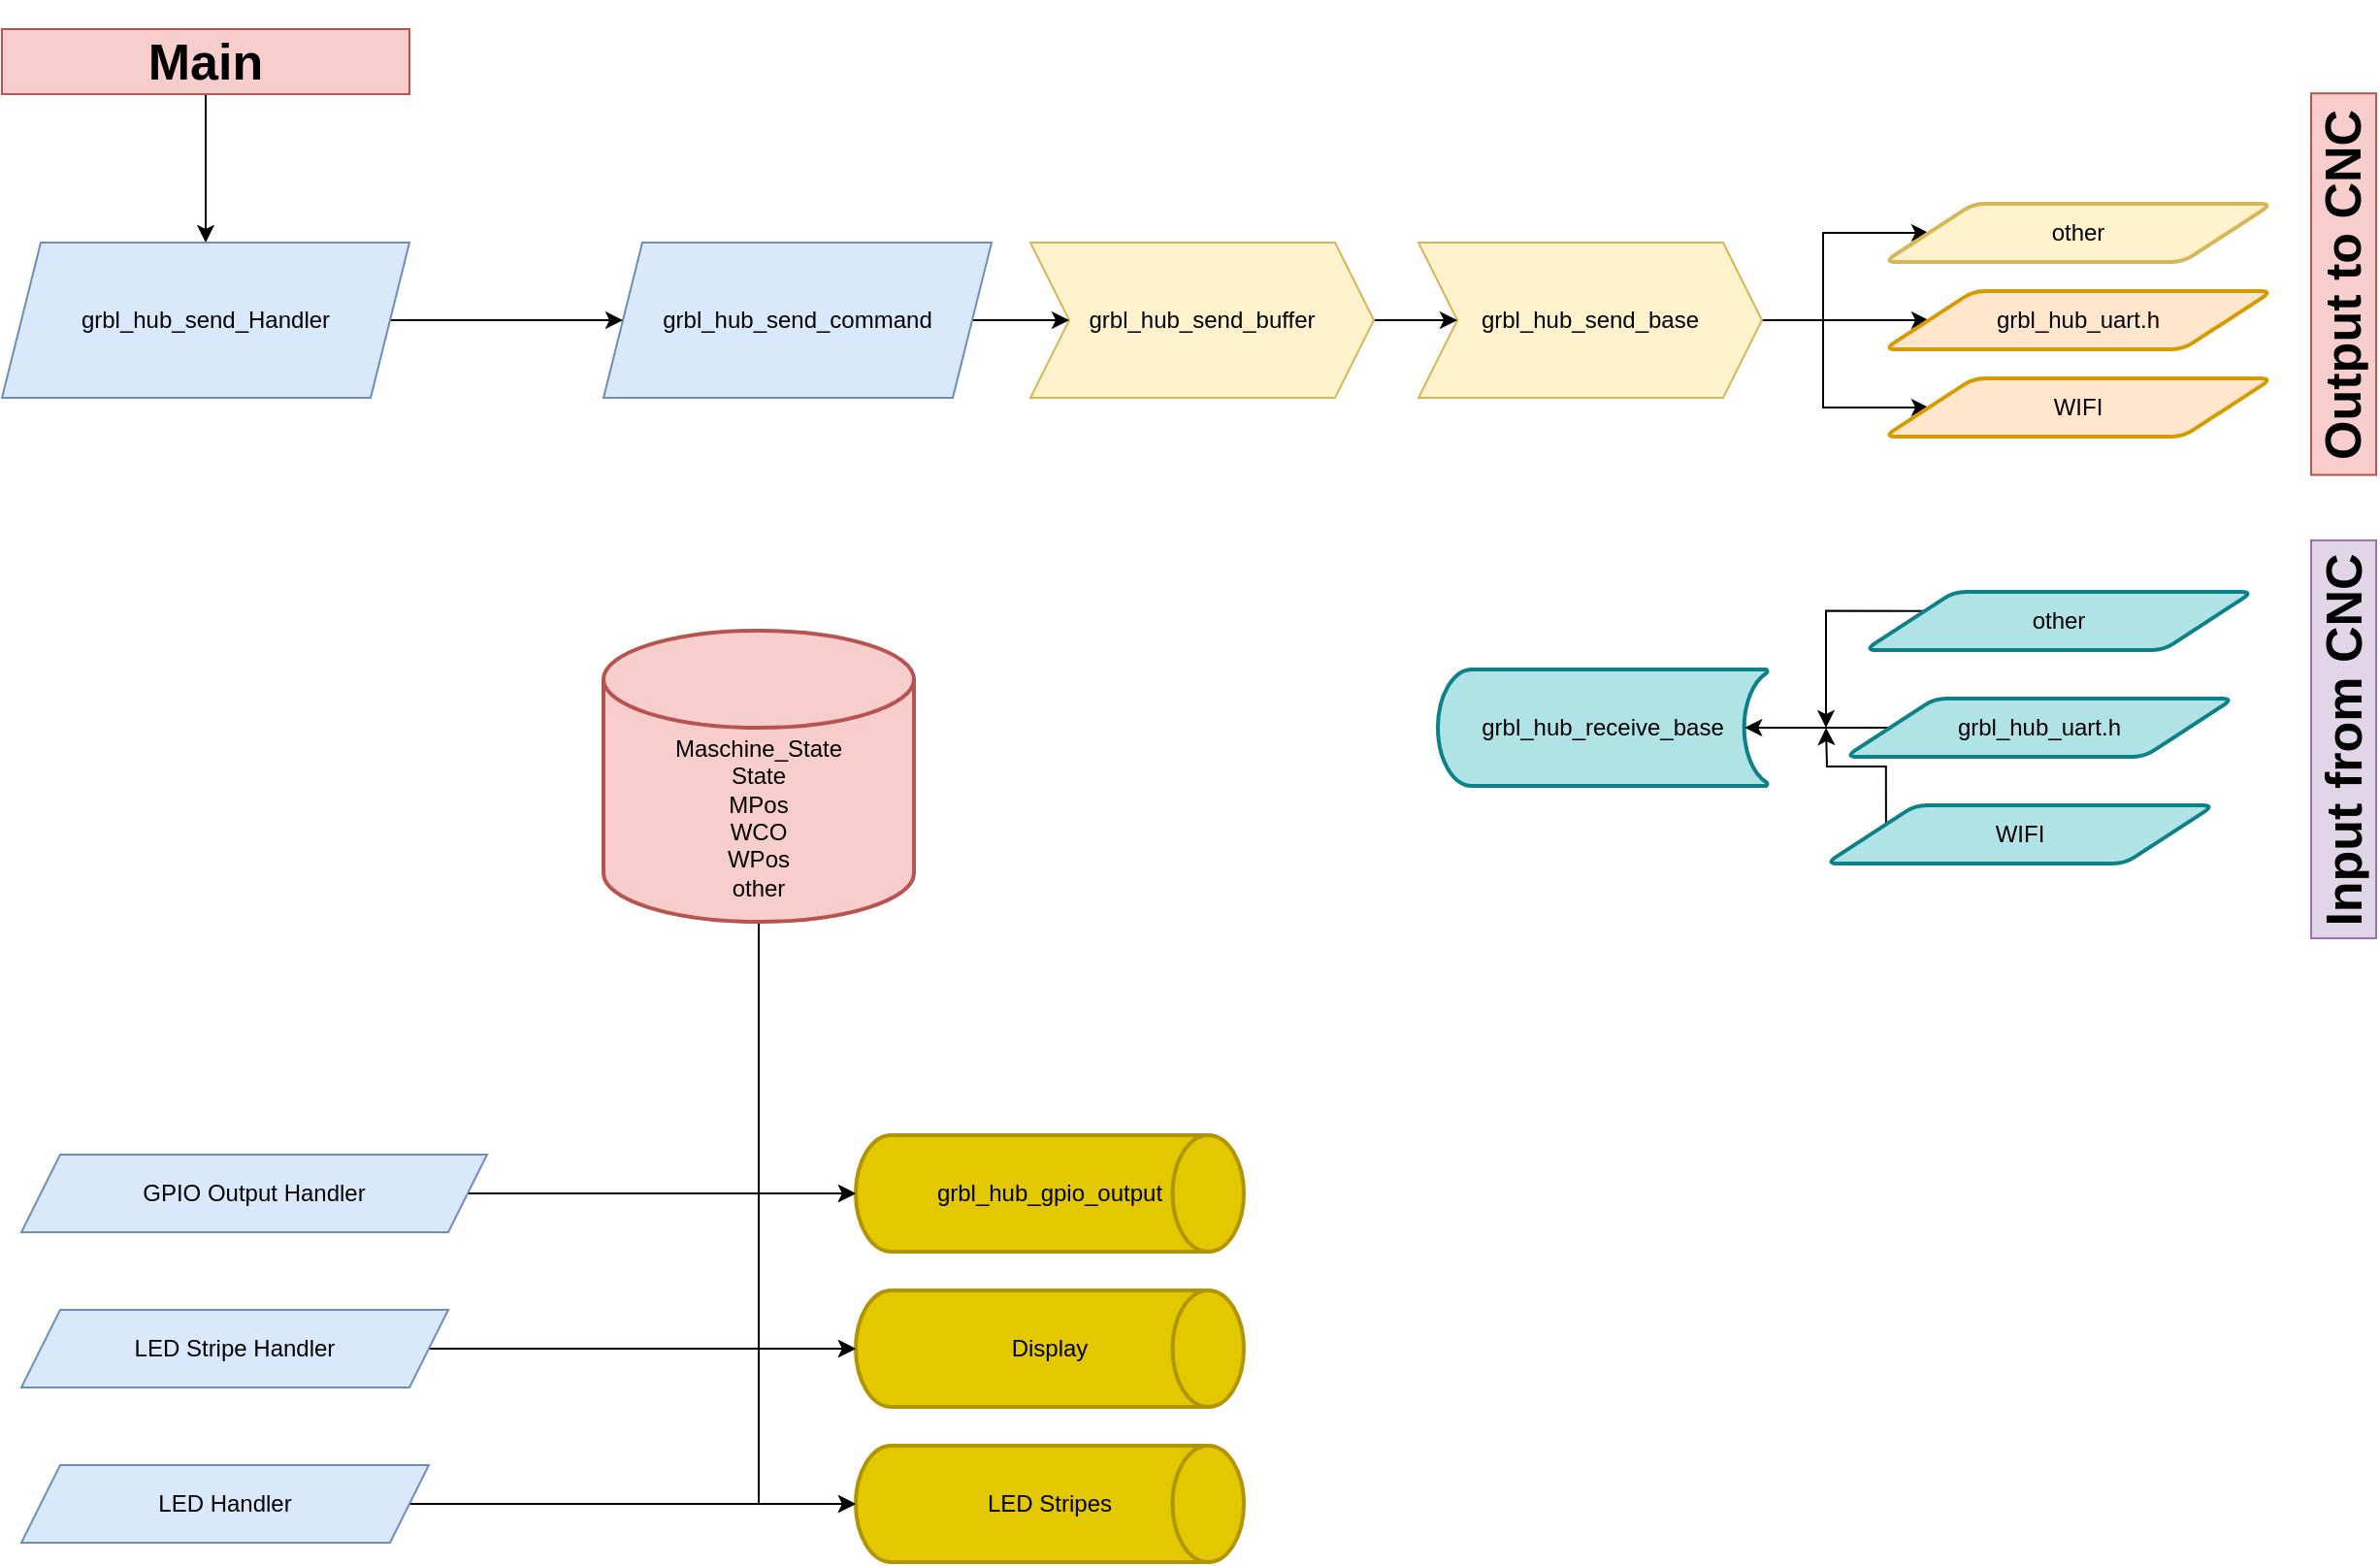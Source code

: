 <mxfile version="20.8.16" type="device"><diagram name="Seite-1" id="V4WuVlNTkt3bRi9H42Tj"><mxGraphModel dx="1855" dy="999" grid="1" gridSize="10" guides="1" tooltips="1" connect="1" arrows="1" fold="1" page="1" pageScale="1" pageWidth="1654" pageHeight="1169" math="0" shadow="0"><root><mxCell id="0"/><mxCell id="1" parent="0"/><mxCell id="ujuTqG-AwuZ2ou2L5Rda-24" style="edgeStyle=orthogonalEdgeStyle;rounded=0;orthogonalLoop=1;jettySize=auto;html=1;exitX=1;exitY=0.5;exitDx=0;exitDy=0;entryX=0;entryY=0.5;entryDx=0;entryDy=0;" edge="1" parent="1" source="ujuTqG-AwuZ2ou2L5Rda-7" target="ujuTqG-AwuZ2ou2L5Rda-18"><mxGeometry relative="1" as="geometry"/></mxCell><mxCell id="ujuTqG-AwuZ2ou2L5Rda-25" style="edgeStyle=orthogonalEdgeStyle;rounded=0;orthogonalLoop=1;jettySize=auto;html=1;exitX=1;exitY=0.5;exitDx=0;exitDy=0;entryX=0;entryY=0.5;entryDx=0;entryDy=0;" edge="1" parent="1" source="ujuTqG-AwuZ2ou2L5Rda-7" target="ujuTqG-AwuZ2ou2L5Rda-22"><mxGeometry relative="1" as="geometry"/></mxCell><mxCell id="ujuTqG-AwuZ2ou2L5Rda-26" style="edgeStyle=orthogonalEdgeStyle;rounded=0;orthogonalLoop=1;jettySize=auto;html=1;exitX=1;exitY=0.5;exitDx=0;exitDy=0;entryX=0;entryY=0.5;entryDx=0;entryDy=0;" edge="1" parent="1" source="ujuTqG-AwuZ2ou2L5Rda-7" target="ujuTqG-AwuZ2ou2L5Rda-21"><mxGeometry relative="1" as="geometry"/></mxCell><mxCell id="ujuTqG-AwuZ2ou2L5Rda-7" value="grbl_hub_send_base" style="shape=step;perimeter=stepPerimeter;whiteSpace=wrap;html=1;fixedSize=1;fillColor=#fff2cc;strokeColor=#d6b656;" vertex="1" parent="1"><mxGeometry x="760" y="170" width="177" height="80" as="geometry"/></mxCell><mxCell id="ujuTqG-AwuZ2ou2L5Rda-13" style="edgeStyle=orthogonalEdgeStyle;rounded=0;orthogonalLoop=1;jettySize=auto;html=1;exitX=1;exitY=0.5;exitDx=0;exitDy=0;entryX=0;entryY=0.5;entryDx=0;entryDy=0;" edge="1" parent="1" source="ujuTqG-AwuZ2ou2L5Rda-8" target="ujuTqG-AwuZ2ou2L5Rda-7"><mxGeometry relative="1" as="geometry"/></mxCell><mxCell id="ujuTqG-AwuZ2ou2L5Rda-8" value="grbl_hub_send_buffer" style="shape=step;perimeter=stepPerimeter;whiteSpace=wrap;html=1;fixedSize=1;fillColor=#fff2cc;strokeColor=#d6b656;" vertex="1" parent="1"><mxGeometry x="560" y="170" width="177" height="80" as="geometry"/></mxCell><mxCell id="ujuTqG-AwuZ2ou2L5Rda-12" style="edgeStyle=orthogonalEdgeStyle;rounded=0;orthogonalLoop=1;jettySize=auto;html=1;exitX=1;exitY=0.5;exitDx=0;exitDy=0;entryX=0;entryY=0.5;entryDx=0;entryDy=0;" edge="1" parent="1" source="ujuTqG-AwuZ2ou2L5Rda-11" target="ujuTqG-AwuZ2ou2L5Rda-8"><mxGeometry relative="1" as="geometry"/></mxCell><mxCell id="ujuTqG-AwuZ2ou2L5Rda-11" value="grbl_hub_send_command" style="shape=parallelogram;perimeter=parallelogramPerimeter;whiteSpace=wrap;html=1;fixedSize=1;fillColor=#dae8fc;strokeColor=#6c8ebf;" vertex="1" parent="1"><mxGeometry x="340" y="170" width="200" height="80" as="geometry"/></mxCell><mxCell id="ujuTqG-AwuZ2ou2L5Rda-16" value="grbl_hub_receive_base" style="strokeWidth=2;html=1;shape=mxgraph.flowchart.stored_data;whiteSpace=wrap;fillColor=#b0e3e6;strokeColor=#0e8088;" vertex="1" parent="1"><mxGeometry x="770" y="390" width="170" height="60" as="geometry"/></mxCell><mxCell id="ujuTqG-AwuZ2ou2L5Rda-18" value="grbl_hub_uart.h" style="shape=parallelogram;html=1;strokeWidth=2;perimeter=parallelogramPerimeter;whiteSpace=wrap;rounded=1;arcSize=12;size=0.23;fillColor=#ffe6cc;strokeColor=#d79b00;" vertex="1" parent="1"><mxGeometry x="1000" y="195" width="200" height="30" as="geometry"/></mxCell><mxCell id="ujuTqG-AwuZ2ou2L5Rda-20" style="edgeStyle=orthogonalEdgeStyle;rounded=0;orthogonalLoop=1;jettySize=auto;html=1;exitX=0.5;exitY=1;exitDx=0;exitDy=0;" edge="1" parent="1" source="ujuTqG-AwuZ2ou2L5Rda-18" target="ujuTqG-AwuZ2ou2L5Rda-18"><mxGeometry relative="1" as="geometry"/></mxCell><mxCell id="ujuTqG-AwuZ2ou2L5Rda-21" value="other" style="shape=parallelogram;html=1;strokeWidth=2;perimeter=parallelogramPerimeter;whiteSpace=wrap;rounded=1;arcSize=12;size=0.23;fillColor=#fff2cc;strokeColor=#d6b656;" vertex="1" parent="1"><mxGeometry x="1000" y="150" width="200" height="30" as="geometry"/></mxCell><mxCell id="ujuTqG-AwuZ2ou2L5Rda-22" value="WIFI" style="shape=parallelogram;html=1;strokeWidth=2;perimeter=parallelogramPerimeter;whiteSpace=wrap;rounded=1;arcSize=12;size=0.23;fillColor=#ffe6cc;strokeColor=#d79b00;" vertex="1" parent="1"><mxGeometry x="1000" y="240" width="200" height="30" as="geometry"/></mxCell><mxCell id="ujuTqG-AwuZ2ou2L5Rda-32" style="edgeStyle=orthogonalEdgeStyle;rounded=0;orthogonalLoop=1;jettySize=auto;html=1;exitX=0;exitY=0.5;exitDx=0;exitDy=0;entryX=0.93;entryY=0.5;entryDx=0;entryDy=0;entryPerimeter=0;" edge="1" parent="1" source="ujuTqG-AwuZ2ou2L5Rda-27" target="ujuTqG-AwuZ2ou2L5Rda-16"><mxGeometry relative="1" as="geometry"/></mxCell><mxCell id="ujuTqG-AwuZ2ou2L5Rda-27" value="grbl_hub_uart.h" style="shape=parallelogram;html=1;strokeWidth=2;perimeter=parallelogramPerimeter;whiteSpace=wrap;rounded=1;arcSize=12;size=0.23;fillColor=#b0e3e6;strokeColor=#0e8088;" vertex="1" parent="1"><mxGeometry x="980" y="405" width="200" height="30" as="geometry"/></mxCell><mxCell id="ujuTqG-AwuZ2ou2L5Rda-28" style="edgeStyle=orthogonalEdgeStyle;rounded=0;orthogonalLoop=1;jettySize=auto;html=1;exitX=0.5;exitY=1;exitDx=0;exitDy=0;" edge="1" parent="1" source="ujuTqG-AwuZ2ou2L5Rda-27" target="ujuTqG-AwuZ2ou2L5Rda-27"><mxGeometry relative="1" as="geometry"/></mxCell><mxCell id="ujuTqG-AwuZ2ou2L5Rda-33" style="edgeStyle=orthogonalEdgeStyle;rounded=0;orthogonalLoop=1;jettySize=auto;html=1;exitX=0;exitY=0.25;exitDx=0;exitDy=0;" edge="1" parent="1" source="ujuTqG-AwuZ2ou2L5Rda-29"><mxGeometry relative="1" as="geometry"><mxPoint x="970" y="420" as="targetPoint"/></mxGeometry></mxCell><mxCell id="ujuTqG-AwuZ2ou2L5Rda-29" value="other" style="shape=parallelogram;html=1;strokeWidth=2;perimeter=parallelogramPerimeter;whiteSpace=wrap;rounded=1;arcSize=12;size=0.23;fillColor=#b0e3e6;strokeColor=#0e8088;" vertex="1" parent="1"><mxGeometry x="990" y="350" width="200" height="30" as="geometry"/></mxCell><mxCell id="ujuTqG-AwuZ2ou2L5Rda-34" style="edgeStyle=orthogonalEdgeStyle;rounded=0;orthogonalLoop=1;jettySize=auto;html=1;exitX=0;exitY=0.25;exitDx=0;exitDy=0;" edge="1" parent="1" source="ujuTqG-AwuZ2ou2L5Rda-30"><mxGeometry relative="1" as="geometry"><mxPoint x="970" y="420" as="targetPoint"/></mxGeometry></mxCell><mxCell id="ujuTqG-AwuZ2ou2L5Rda-30" value="WIFI" style="shape=parallelogram;html=1;strokeWidth=2;perimeter=parallelogramPerimeter;whiteSpace=wrap;rounded=1;arcSize=12;size=0.23;fillColor=#b0e3e6;strokeColor=#0e8088;" vertex="1" parent="1"><mxGeometry x="970" y="460" width="200" height="30" as="geometry"/></mxCell><mxCell id="ujuTqG-AwuZ2ou2L5Rda-44" style="edgeStyle=orthogonalEdgeStyle;rounded=0;orthogonalLoop=1;jettySize=auto;html=1;exitX=0.5;exitY=1;exitDx=0;exitDy=0;exitPerimeter=0;entryX=0;entryY=0.5;entryDx=0;entryDy=0;entryPerimeter=0;" edge="1" parent="1" source="ujuTqG-AwuZ2ou2L5Rda-36" target="ujuTqG-AwuZ2ou2L5Rda-43"><mxGeometry relative="1" as="geometry"/></mxCell><mxCell id="ujuTqG-AwuZ2ou2L5Rda-46" style="edgeStyle=orthogonalEdgeStyle;rounded=0;orthogonalLoop=1;jettySize=auto;html=1;exitX=0.5;exitY=1;exitDx=0;exitDy=0;exitPerimeter=0;entryX=0;entryY=0.5;entryDx=0;entryDy=0;entryPerimeter=0;" edge="1" parent="1" source="ujuTqG-AwuZ2ou2L5Rda-36" target="ujuTqG-AwuZ2ou2L5Rda-45"><mxGeometry relative="1" as="geometry"/></mxCell><mxCell id="ujuTqG-AwuZ2ou2L5Rda-48" style="edgeStyle=orthogonalEdgeStyle;rounded=0;orthogonalLoop=1;jettySize=auto;html=1;exitX=0.5;exitY=1;exitDx=0;exitDy=0;exitPerimeter=0;entryX=0;entryY=0.5;entryDx=0;entryDy=0;entryPerimeter=0;" edge="1" parent="1" source="ujuTqG-AwuZ2ou2L5Rda-36" target="ujuTqG-AwuZ2ou2L5Rda-47"><mxGeometry relative="1" as="geometry"/></mxCell><mxCell id="ujuTqG-AwuZ2ou2L5Rda-36" value="&lt;br&gt;&lt;br&gt;&lt;br&gt;Maschine_State&lt;br&gt;State&lt;br&gt;MPos&lt;br&gt;WCO&lt;br&gt;WPos&lt;br&gt;other" style="strokeWidth=2;html=1;shape=mxgraph.flowchart.database;whiteSpace=wrap;fillColor=#f8cecc;strokeColor=#b85450;" vertex="1" parent="1"><mxGeometry x="340" y="370" width="160" height="150" as="geometry"/></mxCell><mxCell id="ujuTqG-AwuZ2ou2L5Rda-37" value="&lt;h1&gt;&lt;font style=&quot;font-size: 26px;&quot;&gt;Output to CNC&lt;/font&gt;&lt;/h1&gt;" style="text;html=1;strokeColor=#b85450;fillColor=#f8cecc;spacing=5;spacingTop=-20;whiteSpace=wrap;overflow=hidden;rounded=0;labelBackgroundColor=none;rotation=-90;align=center;verticalAlign=middle;" vertex="1" parent="1"><mxGeometry x="1138.46" y="174.66" width="196.62" height="33.52" as="geometry"/></mxCell><mxCell id="ujuTqG-AwuZ2ou2L5Rda-38" value="&lt;h1&gt;&lt;font style=&quot;font-size: 26px;&quot;&gt;Input from CNC&lt;/font&gt;&lt;/h1&gt;" style="text;html=1;strokeColor=#9673a6;fillColor=#e1d5e7;spacing=5;spacingTop=-20;whiteSpace=wrap;overflow=hidden;rounded=0;labelBackgroundColor=none;rotation=-90;align=center;verticalAlign=middle;" vertex="1" parent="1"><mxGeometry x="1134.23" y="409.23" width="205.08" height="33.52" as="geometry"/></mxCell><mxCell id="ujuTqG-AwuZ2ou2L5Rda-52" style="edgeStyle=orthogonalEdgeStyle;rounded=0;orthogonalLoop=1;jettySize=auto;html=1;exitX=0.5;exitY=1;exitDx=0;exitDy=0;entryX=0.5;entryY=0;entryDx=0;entryDy=0;" edge="1" parent="1" source="ujuTqG-AwuZ2ou2L5Rda-42" target="ujuTqG-AwuZ2ou2L5Rda-50"><mxGeometry relative="1" as="geometry"/></mxCell><mxCell id="ujuTqG-AwuZ2ou2L5Rda-42" value="&lt;h1&gt;&lt;font style=&quot;font-size: 26px;&quot;&gt;Main&lt;/font&gt;&lt;/h1&gt;" style="text;html=1;strokeColor=#b85450;fillColor=#f8cecc;spacing=5;spacingTop=-20;whiteSpace=wrap;overflow=hidden;rounded=0;labelBackgroundColor=none;rotation=0;align=center;verticalAlign=middle;" vertex="1" parent="1"><mxGeometry x="30" y="60.0" width="210" height="33.52" as="geometry"/></mxCell><mxCell id="ujuTqG-AwuZ2ou2L5Rda-43" value="grbl_hub_gpio_output" style="strokeWidth=2;html=1;shape=mxgraph.flowchart.direct_data;whiteSpace=wrap;fillColor=#e3c800;fontColor=#000000;strokeColor=#B09500;" vertex="1" parent="1"><mxGeometry x="470" y="630" width="200" height="60" as="geometry"/></mxCell><mxCell id="ujuTqG-AwuZ2ou2L5Rda-45" value="Display" style="strokeWidth=2;html=1;shape=mxgraph.flowchart.direct_data;whiteSpace=wrap;fillColor=#e3c800;fontColor=#000000;strokeColor=#B09500;" vertex="1" parent="1"><mxGeometry x="470" y="710" width="200" height="60" as="geometry"/></mxCell><mxCell id="ujuTqG-AwuZ2ou2L5Rda-47" value="LED Stripes" style="strokeWidth=2;html=1;shape=mxgraph.flowchart.direct_data;whiteSpace=wrap;fillColor=#e3c800;fontColor=#000000;strokeColor=#B09500;" vertex="1" parent="1"><mxGeometry x="470" y="790" width="200" height="60" as="geometry"/></mxCell><mxCell id="ujuTqG-AwuZ2ou2L5Rda-51" style="edgeStyle=orthogonalEdgeStyle;rounded=0;orthogonalLoop=1;jettySize=auto;html=1;exitX=1;exitY=0.5;exitDx=0;exitDy=0;entryX=0;entryY=0.5;entryDx=0;entryDy=0;" edge="1" parent="1" source="ujuTqG-AwuZ2ou2L5Rda-50" target="ujuTqG-AwuZ2ou2L5Rda-11"><mxGeometry relative="1" as="geometry"/></mxCell><mxCell id="ujuTqG-AwuZ2ou2L5Rda-50" value="grbl_hub_send_Handler" style="shape=parallelogram;perimeter=parallelogramPerimeter;whiteSpace=wrap;html=1;fixedSize=1;fillColor=#dae8fc;strokeColor=#6c8ebf;" vertex="1" parent="1"><mxGeometry x="30" y="170" width="210" height="80" as="geometry"/></mxCell><mxCell id="ujuTqG-AwuZ2ou2L5Rda-55" style="edgeStyle=orthogonalEdgeStyle;rounded=0;orthogonalLoop=1;jettySize=auto;html=1;exitX=1;exitY=0.5;exitDx=0;exitDy=0;entryX=0;entryY=0.5;entryDx=0;entryDy=0;entryPerimeter=0;" edge="1" parent="1" source="ujuTqG-AwuZ2ou2L5Rda-54" target="ujuTqG-AwuZ2ou2L5Rda-47"><mxGeometry relative="1" as="geometry"/></mxCell><mxCell id="ujuTqG-AwuZ2ou2L5Rda-54" value="LED Handler" style="shape=parallelogram;perimeter=parallelogramPerimeter;whiteSpace=wrap;html=1;fixedSize=1;fillColor=#dae8fc;strokeColor=#6c8ebf;" vertex="1" parent="1"><mxGeometry x="40" y="800" width="210" height="40" as="geometry"/></mxCell><mxCell id="ujuTqG-AwuZ2ou2L5Rda-57" style="edgeStyle=orthogonalEdgeStyle;rounded=0;orthogonalLoop=1;jettySize=auto;html=1;exitX=1;exitY=0.5;exitDx=0;exitDy=0;entryX=0;entryY=0.5;entryDx=0;entryDy=0;entryPerimeter=0;" edge="1" parent="1" source="ujuTqG-AwuZ2ou2L5Rda-56" target="ujuTqG-AwuZ2ou2L5Rda-45"><mxGeometry relative="1" as="geometry"/></mxCell><mxCell id="ujuTqG-AwuZ2ou2L5Rda-56" value="LED Stripe Handler" style="shape=parallelogram;perimeter=parallelogramPerimeter;whiteSpace=wrap;html=1;fixedSize=1;fillColor=#dae8fc;strokeColor=#6c8ebf;" vertex="1" parent="1"><mxGeometry x="40" y="720" width="220" height="40" as="geometry"/></mxCell><mxCell id="ujuTqG-AwuZ2ou2L5Rda-59" style="edgeStyle=orthogonalEdgeStyle;rounded=0;orthogonalLoop=1;jettySize=auto;html=1;exitX=1;exitY=0.5;exitDx=0;exitDy=0;entryX=0;entryY=0.5;entryDx=0;entryDy=0;entryPerimeter=0;" edge="1" parent="1" source="ujuTqG-AwuZ2ou2L5Rda-58" target="ujuTqG-AwuZ2ou2L5Rda-43"><mxGeometry relative="1" as="geometry"/></mxCell><mxCell id="ujuTqG-AwuZ2ou2L5Rda-58" value="GPIO Output Handler" style="shape=parallelogram;perimeter=parallelogramPerimeter;whiteSpace=wrap;html=1;fixedSize=1;fillColor=#dae8fc;strokeColor=#6c8ebf;" vertex="1" parent="1"><mxGeometry x="40" y="640" width="240" height="40" as="geometry"/></mxCell></root></mxGraphModel></diagram></mxfile>